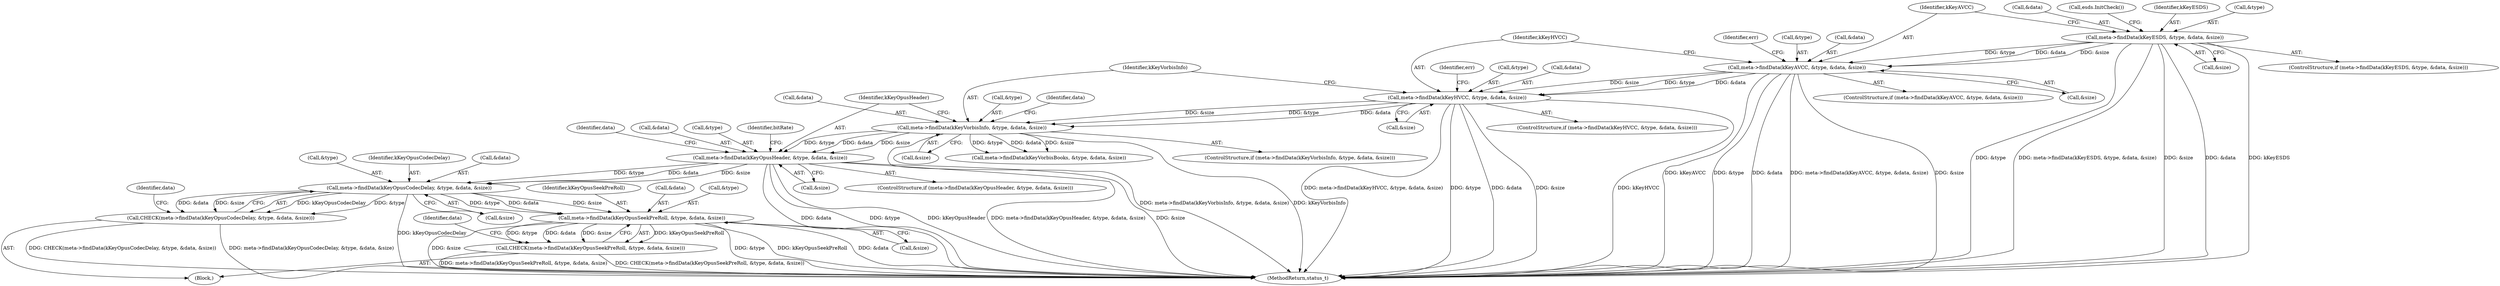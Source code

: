digraph "0_Android_0bb5ced60304da7f61478ffd359e7ba65d72f181_1@pointer" {
"1000261" [label="(Call,meta->findData(kKeyOpusCodecDelay, &type, &data, &size))"];
"1000248" [label="(Call,meta->findData(kKeyOpusHeader, &type, &data, &size))"];
"1000222" [label="(Call,meta->findData(kKeyVorbisInfo, &type, &data, &size))"];
"1000187" [label="(Call,meta->findData(kKeyHVCC, &type, &data, &size))"];
"1000150" [label="(Call,meta->findData(kKeyAVCC, &type, &data, &size))"];
"1000123" [label="(Call,meta->findData(kKeyESDS, &type, &data, &size))"];
"1000260" [label="(Call,CHECK(meta->findData(kKeyOpusCodecDelay, &type, &data, &size)))"];
"1000273" [label="(Call,meta->findData(kKeyOpusSeekPreRoll, &type, &data, &size))"];
"1000272" [label="(Call,CHECK(meta->findData(kKeyOpusSeekPreRoll, &type, &data, &size)))"];
"1000187" [label="(Call,meta->findData(kKeyHVCC, &type, &data, &size))"];
"1000188" [label="(Identifier,kKeyHVCC)"];
"1000154" [label="(Call,&data)"];
"1000149" [label="(ControlStructure,if (meta->findData(kKeyAVCC, &type, &data, &size)))"];
"1000222" [label="(Call,meta->findData(kKeyVorbisInfo, &type, &data, &size))"];
"1000272" [label="(Call,CHECK(meta->findData(kKeyOpusSeekPreRoll, &type, &data, &size)))"];
"1000235" [label="(Call,meta->findData(kKeyVorbisBooks, &type, &data, &size))"];
"1000221" [label="(ControlStructure,if (meta->findData(kKeyVorbisInfo, &type, &data, &size)))"];
"1000248" [label="(Call,meta->findData(kKeyOpusHeader, &type, &data, &size))"];
"1000124" [label="(Identifier,kKeyESDS)"];
"1000125" [label="(Call,&type)"];
"1000249" [label="(Identifier,kKeyOpusHeader)"];
"1000258" [label="(Identifier,data)"];
"1000122" [label="(ControlStructure,if (meta->findData(kKeyESDS, &type, &data, &size)))"];
"1000261" [label="(Call,meta->findData(kKeyOpusCodecDelay, &type, &data, &size))"];
"1000623" [label="(MethodReturn,status_t)"];
"1000202" [label="(Identifier,err)"];
"1000263" [label="(Call,&type)"];
"1000150" [label="(Call,meta->findData(kKeyAVCC, &type, &data, &size))"];
"1000151" [label="(Identifier,kKeyAVCC)"];
"1000127" [label="(Call,&data)"];
"1000262" [label="(Identifier,kKeyOpusCodecDelay)"];
"1000228" [label="(Call,&size)"];
"1000270" [label="(Identifier,data)"];
"1000279" [label="(Call,&size)"];
"1000189" [label="(Call,&type)"];
"1000232" [label="(Identifier,data)"];
"1000282" [label="(Identifier,data)"];
"1000254" [label="(Call,&size)"];
"1000267" [label="(Call,&size)"];
"1000277" [label="(Call,&data)"];
"1000256" [label="(Block,)"];
"1000273" [label="(Call,meta->findData(kKeyOpusSeekPreRoll, &type, &data, &size))"];
"1000224" [label="(Call,&type)"];
"1000165" [label="(Identifier,err)"];
"1000275" [label="(Call,&type)"];
"1000274" [label="(Identifier,kKeyOpusSeekPreRoll)"];
"1000223" [label="(Identifier,kKeyVorbisInfo)"];
"1000186" [label="(ControlStructure,if (meta->findData(kKeyHVCC, &type, &data, &size)))"];
"1000252" [label="(Call,&data)"];
"1000250" [label="(Call,&type)"];
"1000247" [label="(ControlStructure,if (meta->findData(kKeyOpusHeader, &type, &data, &size)))"];
"1000152" [label="(Call,&type)"];
"1000286" [label="(Identifier,bitRate)"];
"1000260" [label="(Call,CHECK(meta->findData(kKeyOpusCodecDelay, &type, &data, &size)))"];
"1000134" [label="(Call,esds.InitCheck())"];
"1000265" [label="(Call,&data)"];
"1000156" [label="(Call,&size)"];
"1000191" [label="(Call,&data)"];
"1000226" [label="(Call,&data)"];
"1000123" [label="(Call,meta->findData(kKeyESDS, &type, &data, &size))"];
"1000129" [label="(Call,&size)"];
"1000193" [label="(Call,&size)"];
"1000261" -> "1000260"  [label="AST: "];
"1000261" -> "1000267"  [label="CFG: "];
"1000262" -> "1000261"  [label="AST: "];
"1000263" -> "1000261"  [label="AST: "];
"1000265" -> "1000261"  [label="AST: "];
"1000267" -> "1000261"  [label="AST: "];
"1000260" -> "1000261"  [label="CFG: "];
"1000261" -> "1000623"  [label="DDG: kKeyOpusCodecDelay"];
"1000261" -> "1000260"  [label="DDG: kKeyOpusCodecDelay"];
"1000261" -> "1000260"  [label="DDG: &type"];
"1000261" -> "1000260"  [label="DDG: &data"];
"1000261" -> "1000260"  [label="DDG: &size"];
"1000248" -> "1000261"  [label="DDG: &type"];
"1000248" -> "1000261"  [label="DDG: &data"];
"1000248" -> "1000261"  [label="DDG: &size"];
"1000261" -> "1000273"  [label="DDG: &type"];
"1000261" -> "1000273"  [label="DDG: &data"];
"1000261" -> "1000273"  [label="DDG: &size"];
"1000248" -> "1000247"  [label="AST: "];
"1000248" -> "1000254"  [label="CFG: "];
"1000249" -> "1000248"  [label="AST: "];
"1000250" -> "1000248"  [label="AST: "];
"1000252" -> "1000248"  [label="AST: "];
"1000254" -> "1000248"  [label="AST: "];
"1000258" -> "1000248"  [label="CFG: "];
"1000286" -> "1000248"  [label="CFG: "];
"1000248" -> "1000623"  [label="DDG: meta->findData(kKeyOpusHeader, &type, &data, &size)"];
"1000248" -> "1000623"  [label="DDG: &size"];
"1000248" -> "1000623"  [label="DDG: &data"];
"1000248" -> "1000623"  [label="DDG: &type"];
"1000248" -> "1000623"  [label="DDG: kKeyOpusHeader"];
"1000222" -> "1000248"  [label="DDG: &type"];
"1000222" -> "1000248"  [label="DDG: &data"];
"1000222" -> "1000248"  [label="DDG: &size"];
"1000222" -> "1000221"  [label="AST: "];
"1000222" -> "1000228"  [label="CFG: "];
"1000223" -> "1000222"  [label="AST: "];
"1000224" -> "1000222"  [label="AST: "];
"1000226" -> "1000222"  [label="AST: "];
"1000228" -> "1000222"  [label="AST: "];
"1000232" -> "1000222"  [label="CFG: "];
"1000249" -> "1000222"  [label="CFG: "];
"1000222" -> "1000623"  [label="DDG: kKeyVorbisInfo"];
"1000222" -> "1000623"  [label="DDG: meta->findData(kKeyVorbisInfo, &type, &data, &size)"];
"1000187" -> "1000222"  [label="DDG: &type"];
"1000187" -> "1000222"  [label="DDG: &data"];
"1000187" -> "1000222"  [label="DDG: &size"];
"1000222" -> "1000235"  [label="DDG: &type"];
"1000222" -> "1000235"  [label="DDG: &data"];
"1000222" -> "1000235"  [label="DDG: &size"];
"1000187" -> "1000186"  [label="AST: "];
"1000187" -> "1000193"  [label="CFG: "];
"1000188" -> "1000187"  [label="AST: "];
"1000189" -> "1000187"  [label="AST: "];
"1000191" -> "1000187"  [label="AST: "];
"1000193" -> "1000187"  [label="AST: "];
"1000202" -> "1000187"  [label="CFG: "];
"1000223" -> "1000187"  [label="CFG: "];
"1000187" -> "1000623"  [label="DDG: kKeyHVCC"];
"1000187" -> "1000623"  [label="DDG: meta->findData(kKeyHVCC, &type, &data, &size)"];
"1000187" -> "1000623"  [label="DDG: &type"];
"1000187" -> "1000623"  [label="DDG: &data"];
"1000187" -> "1000623"  [label="DDG: &size"];
"1000150" -> "1000187"  [label="DDG: &type"];
"1000150" -> "1000187"  [label="DDG: &data"];
"1000150" -> "1000187"  [label="DDG: &size"];
"1000150" -> "1000149"  [label="AST: "];
"1000150" -> "1000156"  [label="CFG: "];
"1000151" -> "1000150"  [label="AST: "];
"1000152" -> "1000150"  [label="AST: "];
"1000154" -> "1000150"  [label="AST: "];
"1000156" -> "1000150"  [label="AST: "];
"1000165" -> "1000150"  [label="CFG: "];
"1000188" -> "1000150"  [label="CFG: "];
"1000150" -> "1000623"  [label="DDG: kKeyAVCC"];
"1000150" -> "1000623"  [label="DDG: &type"];
"1000150" -> "1000623"  [label="DDG: &data"];
"1000150" -> "1000623"  [label="DDG: meta->findData(kKeyAVCC, &type, &data, &size)"];
"1000150" -> "1000623"  [label="DDG: &size"];
"1000123" -> "1000150"  [label="DDG: &type"];
"1000123" -> "1000150"  [label="DDG: &data"];
"1000123" -> "1000150"  [label="DDG: &size"];
"1000123" -> "1000122"  [label="AST: "];
"1000123" -> "1000129"  [label="CFG: "];
"1000124" -> "1000123"  [label="AST: "];
"1000125" -> "1000123"  [label="AST: "];
"1000127" -> "1000123"  [label="AST: "];
"1000129" -> "1000123"  [label="AST: "];
"1000134" -> "1000123"  [label="CFG: "];
"1000151" -> "1000123"  [label="CFG: "];
"1000123" -> "1000623"  [label="DDG: &type"];
"1000123" -> "1000623"  [label="DDG: meta->findData(kKeyESDS, &type, &data, &size)"];
"1000123" -> "1000623"  [label="DDG: &size"];
"1000123" -> "1000623"  [label="DDG: &data"];
"1000123" -> "1000623"  [label="DDG: kKeyESDS"];
"1000260" -> "1000256"  [label="AST: "];
"1000270" -> "1000260"  [label="CFG: "];
"1000260" -> "1000623"  [label="DDG: CHECK(meta->findData(kKeyOpusCodecDelay, &type, &data, &size))"];
"1000260" -> "1000623"  [label="DDG: meta->findData(kKeyOpusCodecDelay, &type, &data, &size)"];
"1000273" -> "1000272"  [label="AST: "];
"1000273" -> "1000279"  [label="CFG: "];
"1000274" -> "1000273"  [label="AST: "];
"1000275" -> "1000273"  [label="AST: "];
"1000277" -> "1000273"  [label="AST: "];
"1000279" -> "1000273"  [label="AST: "];
"1000272" -> "1000273"  [label="CFG: "];
"1000273" -> "1000623"  [label="DDG: &type"];
"1000273" -> "1000623"  [label="DDG: kKeyOpusSeekPreRoll"];
"1000273" -> "1000623"  [label="DDG: &data"];
"1000273" -> "1000623"  [label="DDG: &size"];
"1000273" -> "1000272"  [label="DDG: kKeyOpusSeekPreRoll"];
"1000273" -> "1000272"  [label="DDG: &type"];
"1000273" -> "1000272"  [label="DDG: &data"];
"1000273" -> "1000272"  [label="DDG: &size"];
"1000272" -> "1000256"  [label="AST: "];
"1000282" -> "1000272"  [label="CFG: "];
"1000272" -> "1000623"  [label="DDG: meta->findData(kKeyOpusSeekPreRoll, &type, &data, &size)"];
"1000272" -> "1000623"  [label="DDG: CHECK(meta->findData(kKeyOpusSeekPreRoll, &type, &data, &size))"];
}

